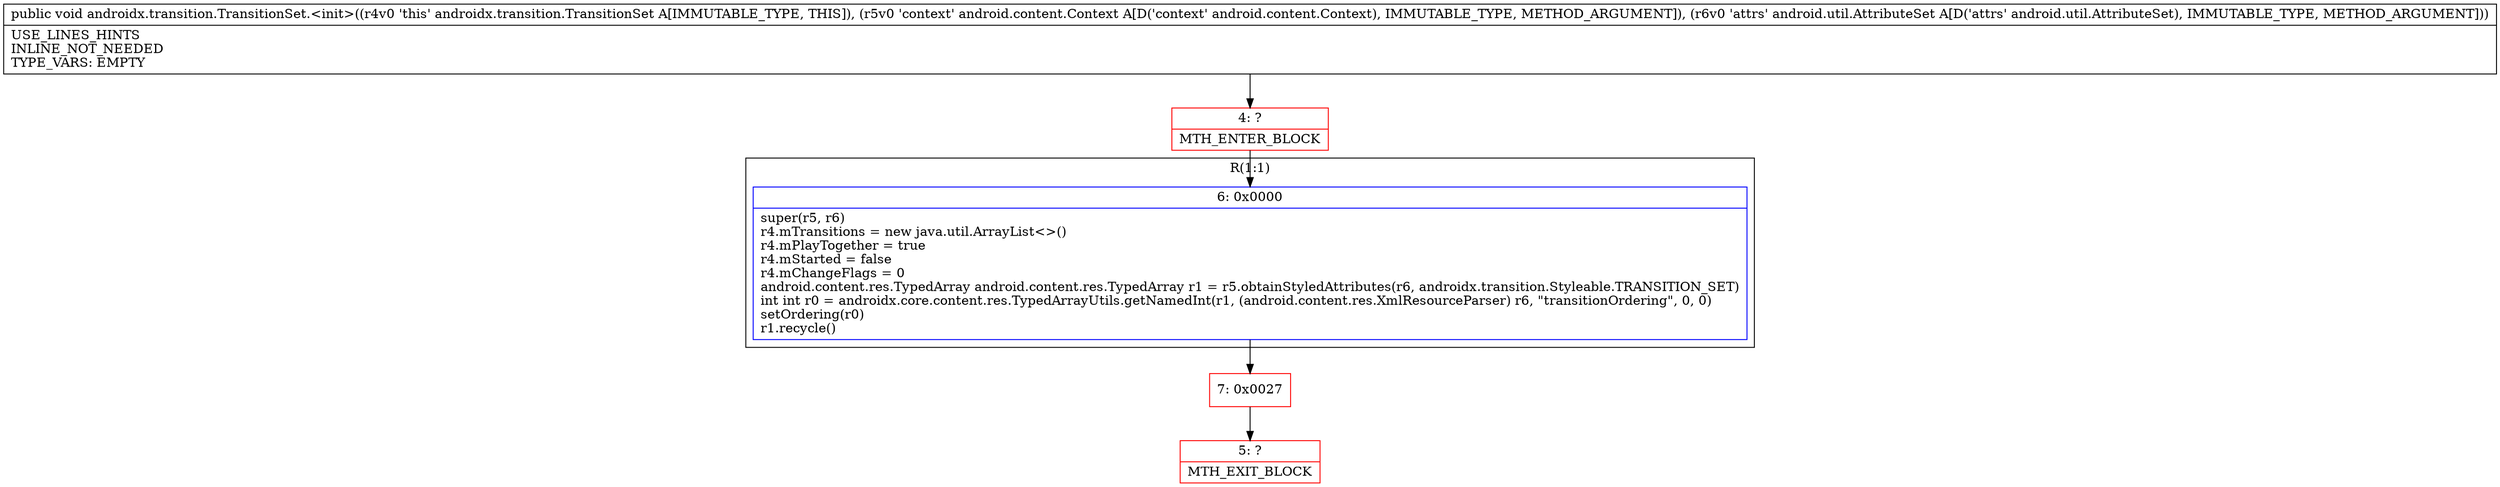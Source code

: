 digraph "CFG forandroidx.transition.TransitionSet.\<init\>(Landroid\/content\/Context;Landroid\/util\/AttributeSet;)V" {
subgraph cluster_Region_1116711547 {
label = "R(1:1)";
node [shape=record,color=blue];
Node_6 [shape=record,label="{6\:\ 0x0000|super(r5, r6)\lr4.mTransitions = new java.util.ArrayList\<\>()\lr4.mPlayTogether = true\lr4.mStarted = false\lr4.mChangeFlags = 0\landroid.content.res.TypedArray android.content.res.TypedArray r1 = r5.obtainStyledAttributes(r6, androidx.transition.Styleable.TRANSITION_SET)\lint int r0 = androidx.core.content.res.TypedArrayUtils.getNamedInt(r1, (android.content.res.XmlResourceParser) r6, \"transitionOrdering\", 0, 0)\lsetOrdering(r0)\lr1.recycle()\l}"];
}
Node_4 [shape=record,color=red,label="{4\:\ ?|MTH_ENTER_BLOCK\l}"];
Node_7 [shape=record,color=red,label="{7\:\ 0x0027}"];
Node_5 [shape=record,color=red,label="{5\:\ ?|MTH_EXIT_BLOCK\l}"];
MethodNode[shape=record,label="{public void androidx.transition.TransitionSet.\<init\>((r4v0 'this' androidx.transition.TransitionSet A[IMMUTABLE_TYPE, THIS]), (r5v0 'context' android.content.Context A[D('context' android.content.Context), IMMUTABLE_TYPE, METHOD_ARGUMENT]), (r6v0 'attrs' android.util.AttributeSet A[D('attrs' android.util.AttributeSet), IMMUTABLE_TYPE, METHOD_ARGUMENT]))  | USE_LINES_HINTS\lINLINE_NOT_NEEDED\lTYPE_VARS: EMPTY\l}"];
MethodNode -> Node_4;Node_6 -> Node_7;
Node_4 -> Node_6;
Node_7 -> Node_5;
}

